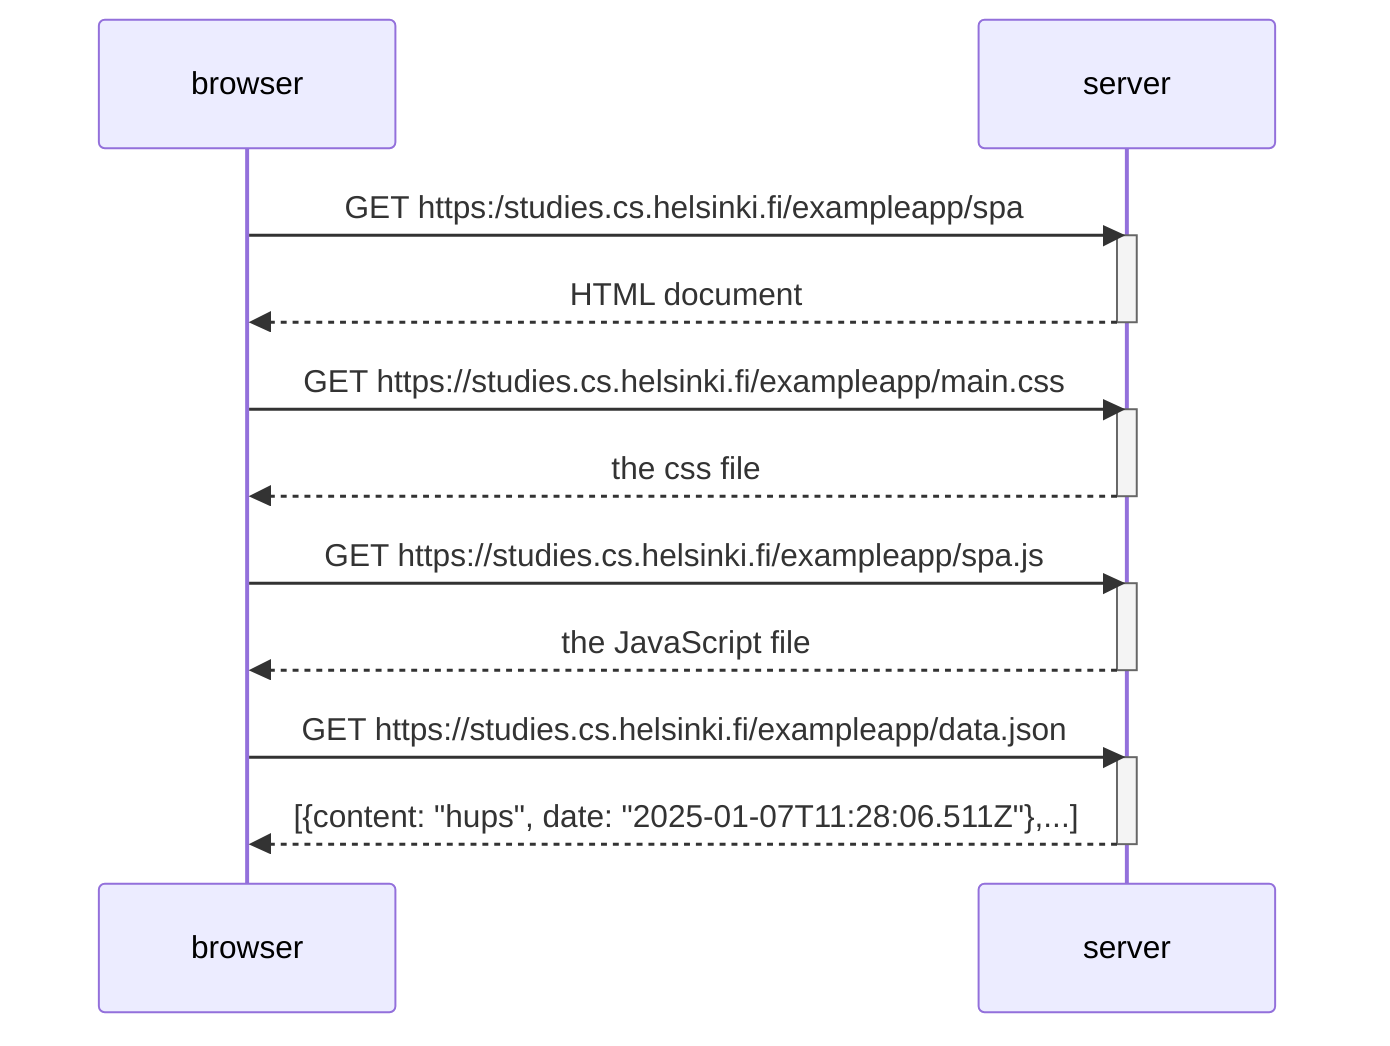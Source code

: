 sequenceDiagram
	participant browser
	participant server
	
	browser->>server: GET https:/studies.cs.helsinki.fi/exampleapp/spa
	activate server
	server-->>browser: HTML document
	deactivate server
	
	browser->>server: GET https://studies.cs.helsinki.fi/exampleapp/main.css
	activate server
	server-->>browser: the css file
	deactivate server

	browser->>server: GET https://studies.cs.helsinki.fi/exampleapp/spa.js
	activate server
	server-->>browser: the JavaScript file
	deactivate server

	browser->>server: GET https://studies.cs.helsinki.fi/exampleapp/data.json
	activate server
	server-->>browser: [{content: "hups", date: "2025-01-07T11:28:06.511Z"},...]
	deactivate server